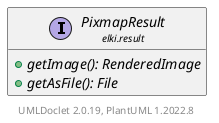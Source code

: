 @startuml
    remove .*\.(Instance|Par|Parameterizer|Factory)$
    set namespaceSeparator none
    hide empty fields
    hide empty methods

    interface "<size:14>PixmapResult\n<size:10>elki.result" as elki.result.PixmapResult [[PixmapResult.html]] {
        {abstract} +getImage(): RenderedImage
        {abstract} +getAsFile(): File
    }

    center footer UMLDoclet 2.0.19, PlantUML 1.2022.8
@enduml

